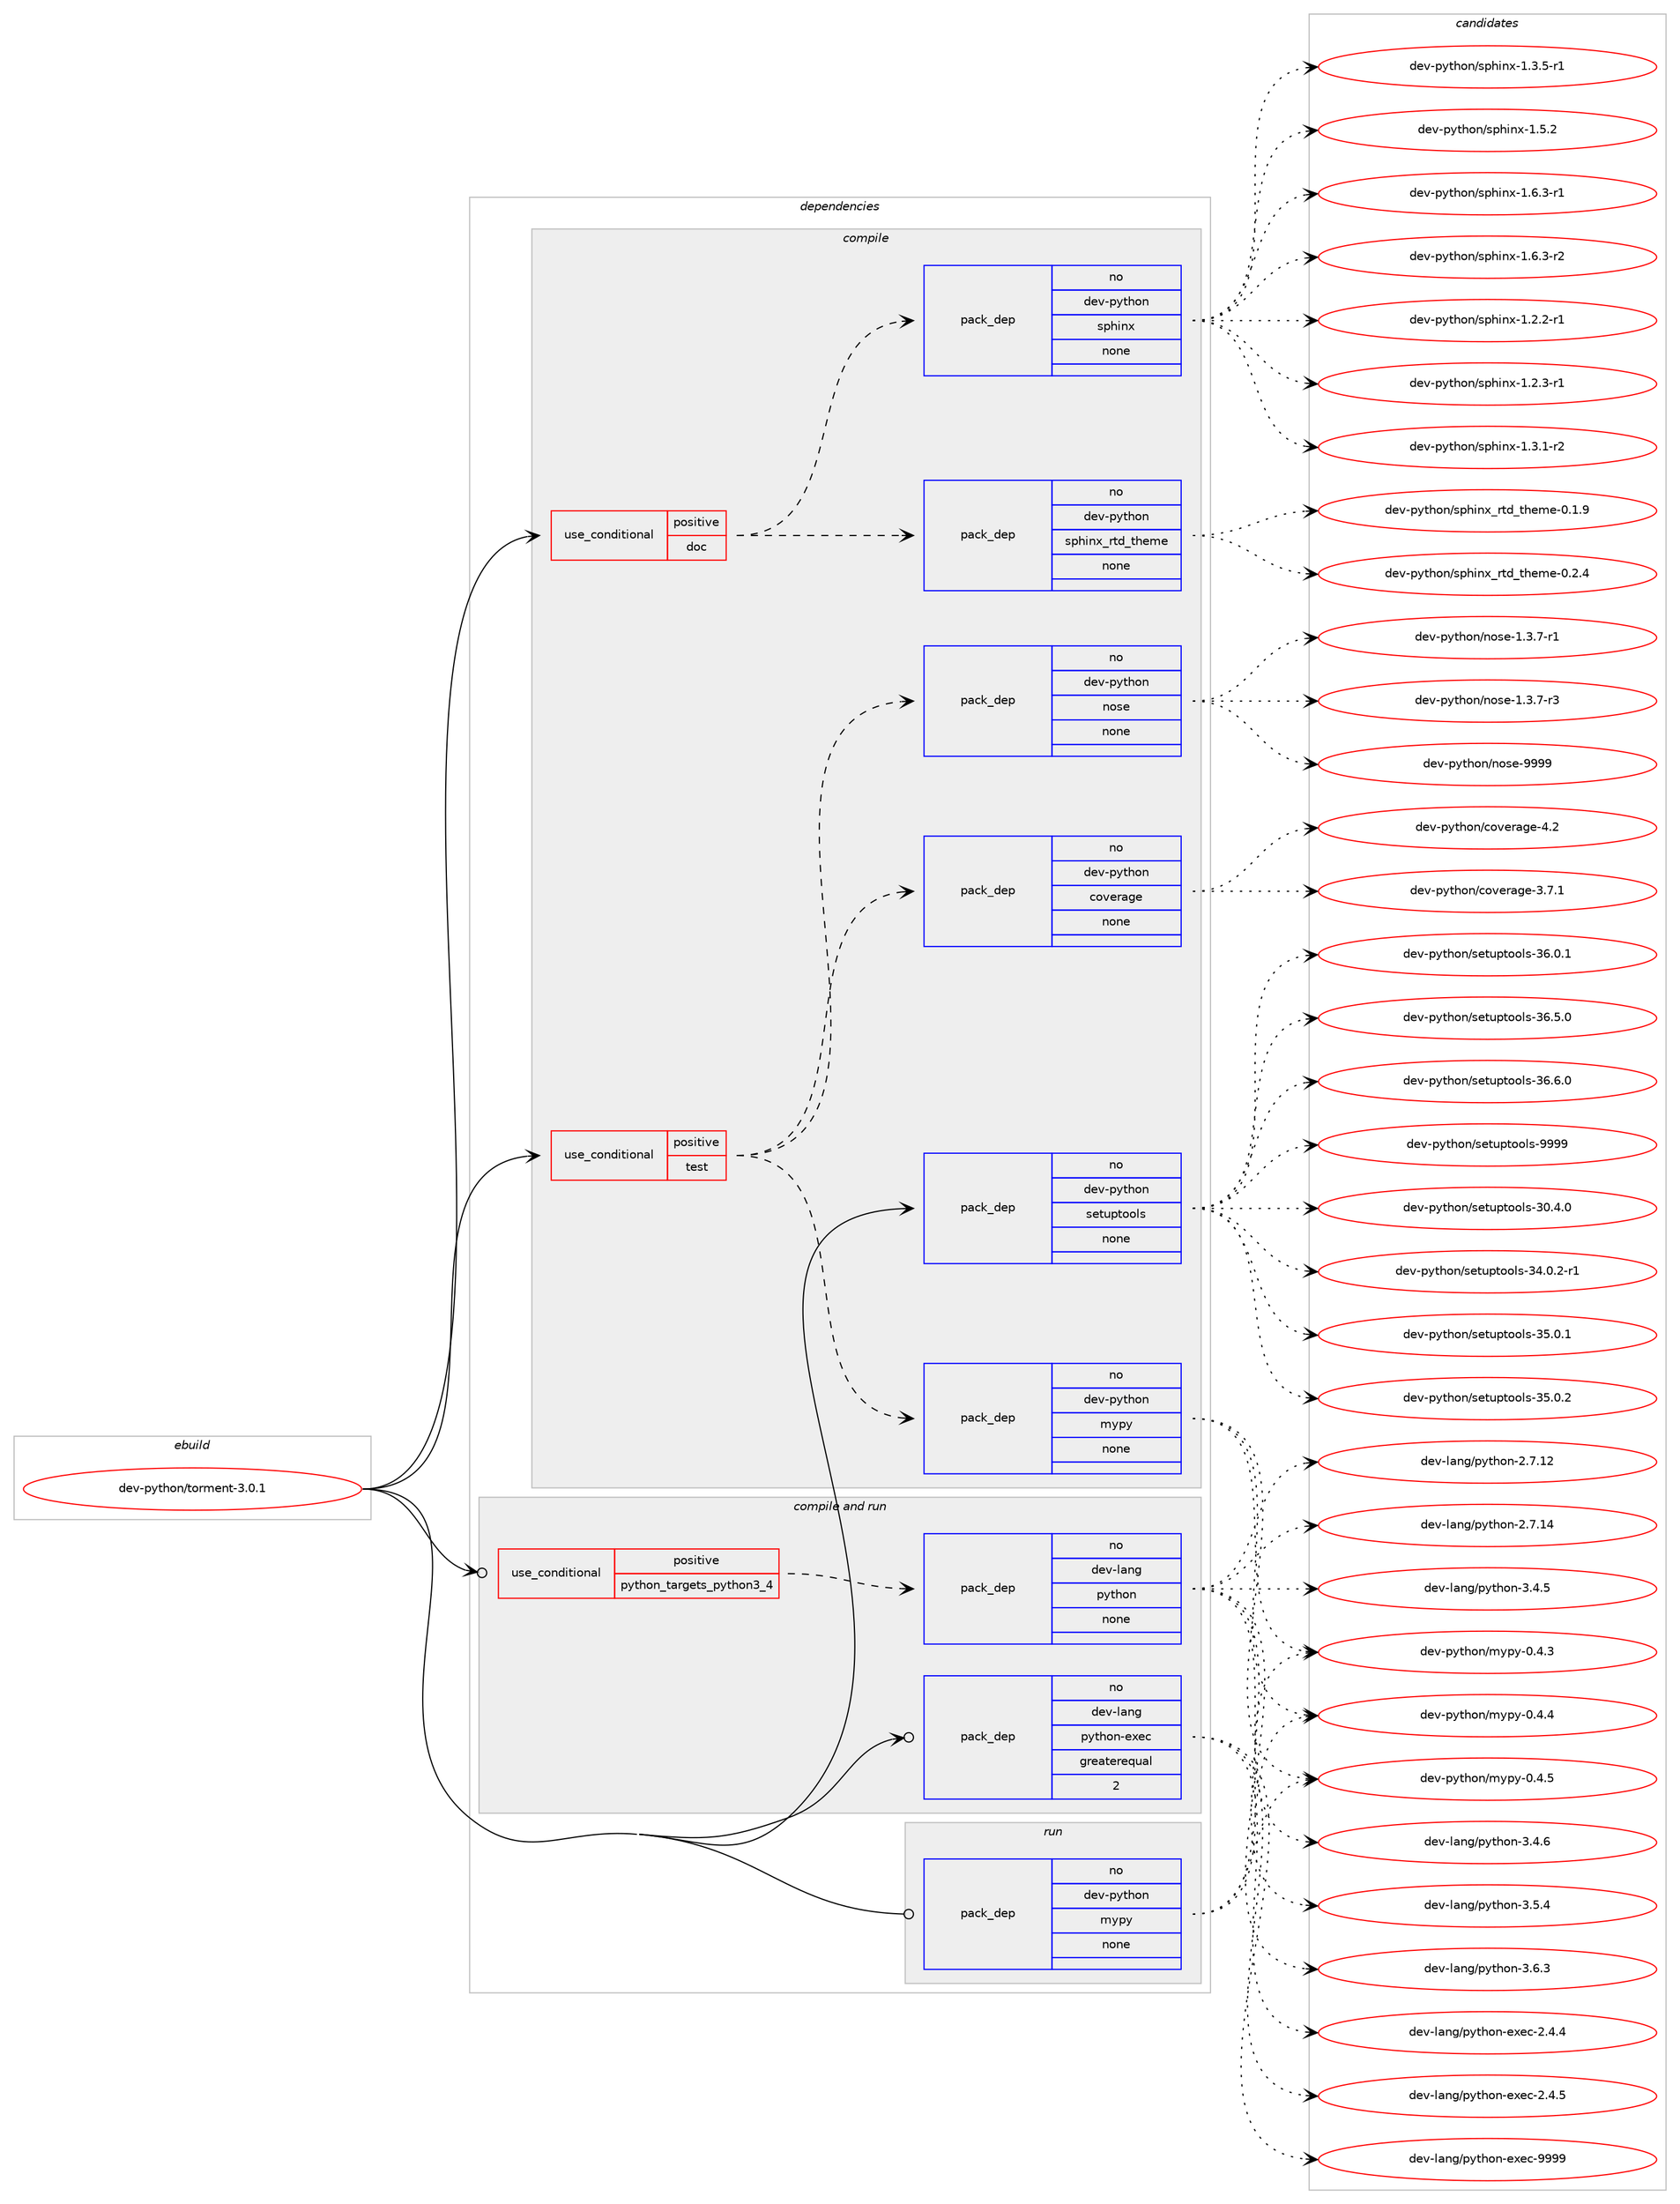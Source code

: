 digraph prolog {

# *************
# Graph options
# *************

newrank=true;
concentrate=true;
compound=true;
graph [rankdir=LR,fontname=Helvetica,fontsize=10,ranksep=1.5];#, ranksep=2.5, nodesep=0.2];
edge  [arrowhead=vee];
node  [fontname=Helvetica,fontsize=10];

# **********
# The ebuild
# **********

subgraph cluster_leftcol {
color=gray;
rank=same;
label=<<i>ebuild</i>>;
id [label="dev-python/torment-3.0.1", color=red, width=4, href="../dev-python/torment-3.0.1.svg"];
}

# ****************
# The dependencies
# ****************

subgraph cluster_midcol {
color=gray;
label=<<i>dependencies</i>>;
subgraph cluster_compile {
fillcolor="#eeeeee";
style=filled;
label=<<i>compile</i>>;
subgraph cond42843 {
dependency190838 [label=<<TABLE BORDER="0" CELLBORDER="1" CELLSPACING="0" CELLPADDING="4"><TR><TD ROWSPAN="3" CELLPADDING="10">use_conditional</TD></TR><TR><TD>positive</TD></TR><TR><TD>doc</TD></TR></TABLE>>, shape=none, color=red];
subgraph pack144039 {
dependency190839 [label=<<TABLE BORDER="0" CELLBORDER="1" CELLSPACING="0" CELLPADDING="4" WIDTH="220"><TR><TD ROWSPAN="6" CELLPADDING="30">pack_dep</TD></TR><TR><TD WIDTH="110">no</TD></TR><TR><TD>dev-python</TD></TR><TR><TD>sphinx</TD></TR><TR><TD>none</TD></TR><TR><TD></TD></TR></TABLE>>, shape=none, color=blue];
}
dependency190838:e -> dependency190839:w [weight=20,style="dashed",arrowhead="vee"];
subgraph pack144040 {
dependency190840 [label=<<TABLE BORDER="0" CELLBORDER="1" CELLSPACING="0" CELLPADDING="4" WIDTH="220"><TR><TD ROWSPAN="6" CELLPADDING="30">pack_dep</TD></TR><TR><TD WIDTH="110">no</TD></TR><TR><TD>dev-python</TD></TR><TR><TD>sphinx_rtd_theme</TD></TR><TR><TD>none</TD></TR><TR><TD></TD></TR></TABLE>>, shape=none, color=blue];
}
dependency190838:e -> dependency190840:w [weight=20,style="dashed",arrowhead="vee"];
}
id:e -> dependency190838:w [weight=20,style="solid",arrowhead="vee"];
subgraph cond42844 {
dependency190841 [label=<<TABLE BORDER="0" CELLBORDER="1" CELLSPACING="0" CELLPADDING="4"><TR><TD ROWSPAN="3" CELLPADDING="10">use_conditional</TD></TR><TR><TD>positive</TD></TR><TR><TD>test</TD></TR></TABLE>>, shape=none, color=red];
subgraph pack144041 {
dependency190842 [label=<<TABLE BORDER="0" CELLBORDER="1" CELLSPACING="0" CELLPADDING="4" WIDTH="220"><TR><TD ROWSPAN="6" CELLPADDING="30">pack_dep</TD></TR><TR><TD WIDTH="110">no</TD></TR><TR><TD>dev-python</TD></TR><TR><TD>mypy</TD></TR><TR><TD>none</TD></TR><TR><TD></TD></TR></TABLE>>, shape=none, color=blue];
}
dependency190841:e -> dependency190842:w [weight=20,style="dashed",arrowhead="vee"];
subgraph pack144042 {
dependency190843 [label=<<TABLE BORDER="0" CELLBORDER="1" CELLSPACING="0" CELLPADDING="4" WIDTH="220"><TR><TD ROWSPAN="6" CELLPADDING="30">pack_dep</TD></TR><TR><TD WIDTH="110">no</TD></TR><TR><TD>dev-python</TD></TR><TR><TD>coverage</TD></TR><TR><TD>none</TD></TR><TR><TD></TD></TR></TABLE>>, shape=none, color=blue];
}
dependency190841:e -> dependency190843:w [weight=20,style="dashed",arrowhead="vee"];
subgraph pack144043 {
dependency190844 [label=<<TABLE BORDER="0" CELLBORDER="1" CELLSPACING="0" CELLPADDING="4" WIDTH="220"><TR><TD ROWSPAN="6" CELLPADDING="30">pack_dep</TD></TR><TR><TD WIDTH="110">no</TD></TR><TR><TD>dev-python</TD></TR><TR><TD>nose</TD></TR><TR><TD>none</TD></TR><TR><TD></TD></TR></TABLE>>, shape=none, color=blue];
}
dependency190841:e -> dependency190844:w [weight=20,style="dashed",arrowhead="vee"];
}
id:e -> dependency190841:w [weight=20,style="solid",arrowhead="vee"];
subgraph pack144044 {
dependency190845 [label=<<TABLE BORDER="0" CELLBORDER="1" CELLSPACING="0" CELLPADDING="4" WIDTH="220"><TR><TD ROWSPAN="6" CELLPADDING="30">pack_dep</TD></TR><TR><TD WIDTH="110">no</TD></TR><TR><TD>dev-python</TD></TR><TR><TD>setuptools</TD></TR><TR><TD>none</TD></TR><TR><TD></TD></TR></TABLE>>, shape=none, color=blue];
}
id:e -> dependency190845:w [weight=20,style="solid",arrowhead="vee"];
}
subgraph cluster_compileandrun {
fillcolor="#eeeeee";
style=filled;
label=<<i>compile and run</i>>;
subgraph cond42845 {
dependency190846 [label=<<TABLE BORDER="0" CELLBORDER="1" CELLSPACING="0" CELLPADDING="4"><TR><TD ROWSPAN="3" CELLPADDING="10">use_conditional</TD></TR><TR><TD>positive</TD></TR><TR><TD>python_targets_python3_4</TD></TR></TABLE>>, shape=none, color=red];
subgraph pack144045 {
dependency190847 [label=<<TABLE BORDER="0" CELLBORDER="1" CELLSPACING="0" CELLPADDING="4" WIDTH="220"><TR><TD ROWSPAN="6" CELLPADDING="30">pack_dep</TD></TR><TR><TD WIDTH="110">no</TD></TR><TR><TD>dev-lang</TD></TR><TR><TD>python</TD></TR><TR><TD>none</TD></TR><TR><TD></TD></TR></TABLE>>, shape=none, color=blue];
}
dependency190846:e -> dependency190847:w [weight=20,style="dashed",arrowhead="vee"];
}
id:e -> dependency190846:w [weight=20,style="solid",arrowhead="odotvee"];
subgraph pack144046 {
dependency190848 [label=<<TABLE BORDER="0" CELLBORDER="1" CELLSPACING="0" CELLPADDING="4" WIDTH="220"><TR><TD ROWSPAN="6" CELLPADDING="30">pack_dep</TD></TR><TR><TD WIDTH="110">no</TD></TR><TR><TD>dev-lang</TD></TR><TR><TD>python-exec</TD></TR><TR><TD>greaterequal</TD></TR><TR><TD>2</TD></TR></TABLE>>, shape=none, color=blue];
}
id:e -> dependency190848:w [weight=20,style="solid",arrowhead="odotvee"];
}
subgraph cluster_run {
fillcolor="#eeeeee";
style=filled;
label=<<i>run</i>>;
subgraph pack144047 {
dependency190849 [label=<<TABLE BORDER="0" CELLBORDER="1" CELLSPACING="0" CELLPADDING="4" WIDTH="220"><TR><TD ROWSPAN="6" CELLPADDING="30">pack_dep</TD></TR><TR><TD WIDTH="110">no</TD></TR><TR><TD>dev-python</TD></TR><TR><TD>mypy</TD></TR><TR><TD>none</TD></TR><TR><TD></TD></TR></TABLE>>, shape=none, color=blue];
}
id:e -> dependency190849:w [weight=20,style="solid",arrowhead="odot"];
}
}

# **************
# The candidates
# **************

subgraph cluster_choices {
rank=same;
color=gray;
label=<<i>candidates</i>>;

subgraph choice144039 {
color=black;
nodesep=1;
choice10010111845112121116104111110471151121041051101204549465046504511449 [label="dev-python/sphinx-1.2.2-r1", color=red, width=4,href="../dev-python/sphinx-1.2.2-r1.svg"];
choice10010111845112121116104111110471151121041051101204549465046514511449 [label="dev-python/sphinx-1.2.3-r1", color=red, width=4,href="../dev-python/sphinx-1.2.3-r1.svg"];
choice10010111845112121116104111110471151121041051101204549465146494511450 [label="dev-python/sphinx-1.3.1-r2", color=red, width=4,href="../dev-python/sphinx-1.3.1-r2.svg"];
choice10010111845112121116104111110471151121041051101204549465146534511449 [label="dev-python/sphinx-1.3.5-r1", color=red, width=4,href="../dev-python/sphinx-1.3.5-r1.svg"];
choice1001011184511212111610411111047115112104105110120454946534650 [label="dev-python/sphinx-1.5.2", color=red, width=4,href="../dev-python/sphinx-1.5.2.svg"];
choice10010111845112121116104111110471151121041051101204549465446514511449 [label="dev-python/sphinx-1.6.3-r1", color=red, width=4,href="../dev-python/sphinx-1.6.3-r1.svg"];
choice10010111845112121116104111110471151121041051101204549465446514511450 [label="dev-python/sphinx-1.6.3-r2", color=red, width=4,href="../dev-python/sphinx-1.6.3-r2.svg"];
dependency190839:e -> choice10010111845112121116104111110471151121041051101204549465046504511449:w [style=dotted,weight="100"];
dependency190839:e -> choice10010111845112121116104111110471151121041051101204549465046514511449:w [style=dotted,weight="100"];
dependency190839:e -> choice10010111845112121116104111110471151121041051101204549465146494511450:w [style=dotted,weight="100"];
dependency190839:e -> choice10010111845112121116104111110471151121041051101204549465146534511449:w [style=dotted,weight="100"];
dependency190839:e -> choice1001011184511212111610411111047115112104105110120454946534650:w [style=dotted,weight="100"];
dependency190839:e -> choice10010111845112121116104111110471151121041051101204549465446514511449:w [style=dotted,weight="100"];
dependency190839:e -> choice10010111845112121116104111110471151121041051101204549465446514511450:w [style=dotted,weight="100"];
}
subgraph choice144040 {
color=black;
nodesep=1;
choice10010111845112121116104111110471151121041051101209511411610095116104101109101454846494657 [label="dev-python/sphinx_rtd_theme-0.1.9", color=red, width=4,href="../dev-python/sphinx_rtd_theme-0.1.9.svg"];
choice10010111845112121116104111110471151121041051101209511411610095116104101109101454846504652 [label="dev-python/sphinx_rtd_theme-0.2.4", color=red, width=4,href="../dev-python/sphinx_rtd_theme-0.2.4.svg"];
dependency190840:e -> choice10010111845112121116104111110471151121041051101209511411610095116104101109101454846494657:w [style=dotted,weight="100"];
dependency190840:e -> choice10010111845112121116104111110471151121041051101209511411610095116104101109101454846504652:w [style=dotted,weight="100"];
}
subgraph choice144041 {
color=black;
nodesep=1;
choice1001011184511212111610411111047109121112121454846524651 [label="dev-python/mypy-0.4.3", color=red, width=4,href="../dev-python/mypy-0.4.3.svg"];
choice1001011184511212111610411111047109121112121454846524652 [label="dev-python/mypy-0.4.4", color=red, width=4,href="../dev-python/mypy-0.4.4.svg"];
choice1001011184511212111610411111047109121112121454846524653 [label="dev-python/mypy-0.4.5", color=red, width=4,href="../dev-python/mypy-0.4.5.svg"];
dependency190842:e -> choice1001011184511212111610411111047109121112121454846524651:w [style=dotted,weight="100"];
dependency190842:e -> choice1001011184511212111610411111047109121112121454846524652:w [style=dotted,weight="100"];
dependency190842:e -> choice1001011184511212111610411111047109121112121454846524653:w [style=dotted,weight="100"];
}
subgraph choice144042 {
color=black;
nodesep=1;
choice10010111845112121116104111110479911111810111497103101455146554649 [label="dev-python/coverage-3.7.1", color=red, width=4,href="../dev-python/coverage-3.7.1.svg"];
choice1001011184511212111610411111047991111181011149710310145524650 [label="dev-python/coverage-4.2", color=red, width=4,href="../dev-python/coverage-4.2.svg"];
dependency190843:e -> choice10010111845112121116104111110479911111810111497103101455146554649:w [style=dotted,weight="100"];
dependency190843:e -> choice1001011184511212111610411111047991111181011149710310145524650:w [style=dotted,weight="100"];
}
subgraph choice144043 {
color=black;
nodesep=1;
choice10010111845112121116104111110471101111151014549465146554511449 [label="dev-python/nose-1.3.7-r1", color=red, width=4,href="../dev-python/nose-1.3.7-r1.svg"];
choice10010111845112121116104111110471101111151014549465146554511451 [label="dev-python/nose-1.3.7-r3", color=red, width=4,href="../dev-python/nose-1.3.7-r3.svg"];
choice10010111845112121116104111110471101111151014557575757 [label="dev-python/nose-9999", color=red, width=4,href="../dev-python/nose-9999.svg"];
dependency190844:e -> choice10010111845112121116104111110471101111151014549465146554511449:w [style=dotted,weight="100"];
dependency190844:e -> choice10010111845112121116104111110471101111151014549465146554511451:w [style=dotted,weight="100"];
dependency190844:e -> choice10010111845112121116104111110471101111151014557575757:w [style=dotted,weight="100"];
}
subgraph choice144044 {
color=black;
nodesep=1;
choice100101118451121211161041111104711510111611711211611111110811545514846524648 [label="dev-python/setuptools-30.4.0", color=red, width=4,href="../dev-python/setuptools-30.4.0.svg"];
choice1001011184511212111610411111047115101116117112116111111108115455152464846504511449 [label="dev-python/setuptools-34.0.2-r1", color=red, width=4,href="../dev-python/setuptools-34.0.2-r1.svg"];
choice100101118451121211161041111104711510111611711211611111110811545515346484649 [label="dev-python/setuptools-35.0.1", color=red, width=4,href="../dev-python/setuptools-35.0.1.svg"];
choice100101118451121211161041111104711510111611711211611111110811545515346484650 [label="dev-python/setuptools-35.0.2", color=red, width=4,href="../dev-python/setuptools-35.0.2.svg"];
choice100101118451121211161041111104711510111611711211611111110811545515446484649 [label="dev-python/setuptools-36.0.1", color=red, width=4,href="../dev-python/setuptools-36.0.1.svg"];
choice100101118451121211161041111104711510111611711211611111110811545515446534648 [label="dev-python/setuptools-36.5.0", color=red, width=4,href="../dev-python/setuptools-36.5.0.svg"];
choice100101118451121211161041111104711510111611711211611111110811545515446544648 [label="dev-python/setuptools-36.6.0", color=red, width=4,href="../dev-python/setuptools-36.6.0.svg"];
choice10010111845112121116104111110471151011161171121161111111081154557575757 [label="dev-python/setuptools-9999", color=red, width=4,href="../dev-python/setuptools-9999.svg"];
dependency190845:e -> choice100101118451121211161041111104711510111611711211611111110811545514846524648:w [style=dotted,weight="100"];
dependency190845:e -> choice1001011184511212111610411111047115101116117112116111111108115455152464846504511449:w [style=dotted,weight="100"];
dependency190845:e -> choice100101118451121211161041111104711510111611711211611111110811545515346484649:w [style=dotted,weight="100"];
dependency190845:e -> choice100101118451121211161041111104711510111611711211611111110811545515346484650:w [style=dotted,weight="100"];
dependency190845:e -> choice100101118451121211161041111104711510111611711211611111110811545515446484649:w [style=dotted,weight="100"];
dependency190845:e -> choice100101118451121211161041111104711510111611711211611111110811545515446534648:w [style=dotted,weight="100"];
dependency190845:e -> choice100101118451121211161041111104711510111611711211611111110811545515446544648:w [style=dotted,weight="100"];
dependency190845:e -> choice10010111845112121116104111110471151011161171121161111111081154557575757:w [style=dotted,weight="100"];
}
subgraph choice144045 {
color=black;
nodesep=1;
choice10010111845108971101034711212111610411111045504655464950 [label="dev-lang/python-2.7.12", color=red, width=4,href="../dev-lang/python-2.7.12.svg"];
choice10010111845108971101034711212111610411111045504655464952 [label="dev-lang/python-2.7.14", color=red, width=4,href="../dev-lang/python-2.7.14.svg"];
choice100101118451089711010347112121116104111110455146524653 [label="dev-lang/python-3.4.5", color=red, width=4,href="../dev-lang/python-3.4.5.svg"];
choice100101118451089711010347112121116104111110455146524654 [label="dev-lang/python-3.4.6", color=red, width=4,href="../dev-lang/python-3.4.6.svg"];
choice100101118451089711010347112121116104111110455146534652 [label="dev-lang/python-3.5.4", color=red, width=4,href="../dev-lang/python-3.5.4.svg"];
choice100101118451089711010347112121116104111110455146544651 [label="dev-lang/python-3.6.3", color=red, width=4,href="../dev-lang/python-3.6.3.svg"];
dependency190847:e -> choice10010111845108971101034711212111610411111045504655464950:w [style=dotted,weight="100"];
dependency190847:e -> choice10010111845108971101034711212111610411111045504655464952:w [style=dotted,weight="100"];
dependency190847:e -> choice100101118451089711010347112121116104111110455146524653:w [style=dotted,weight="100"];
dependency190847:e -> choice100101118451089711010347112121116104111110455146524654:w [style=dotted,weight="100"];
dependency190847:e -> choice100101118451089711010347112121116104111110455146534652:w [style=dotted,weight="100"];
dependency190847:e -> choice100101118451089711010347112121116104111110455146544651:w [style=dotted,weight="100"];
}
subgraph choice144046 {
color=black;
nodesep=1;
choice1001011184510897110103471121211161041111104510112010199455046524652 [label="dev-lang/python-exec-2.4.4", color=red, width=4,href="../dev-lang/python-exec-2.4.4.svg"];
choice1001011184510897110103471121211161041111104510112010199455046524653 [label="dev-lang/python-exec-2.4.5", color=red, width=4,href="../dev-lang/python-exec-2.4.5.svg"];
choice10010111845108971101034711212111610411111045101120101994557575757 [label="dev-lang/python-exec-9999", color=red, width=4,href="../dev-lang/python-exec-9999.svg"];
dependency190848:e -> choice1001011184510897110103471121211161041111104510112010199455046524652:w [style=dotted,weight="100"];
dependency190848:e -> choice1001011184510897110103471121211161041111104510112010199455046524653:w [style=dotted,weight="100"];
dependency190848:e -> choice10010111845108971101034711212111610411111045101120101994557575757:w [style=dotted,weight="100"];
}
subgraph choice144047 {
color=black;
nodesep=1;
choice1001011184511212111610411111047109121112121454846524651 [label="dev-python/mypy-0.4.3", color=red, width=4,href="../dev-python/mypy-0.4.3.svg"];
choice1001011184511212111610411111047109121112121454846524652 [label="dev-python/mypy-0.4.4", color=red, width=4,href="../dev-python/mypy-0.4.4.svg"];
choice1001011184511212111610411111047109121112121454846524653 [label="dev-python/mypy-0.4.5", color=red, width=4,href="../dev-python/mypy-0.4.5.svg"];
dependency190849:e -> choice1001011184511212111610411111047109121112121454846524651:w [style=dotted,weight="100"];
dependency190849:e -> choice1001011184511212111610411111047109121112121454846524652:w [style=dotted,weight="100"];
dependency190849:e -> choice1001011184511212111610411111047109121112121454846524653:w [style=dotted,weight="100"];
}
}

}
